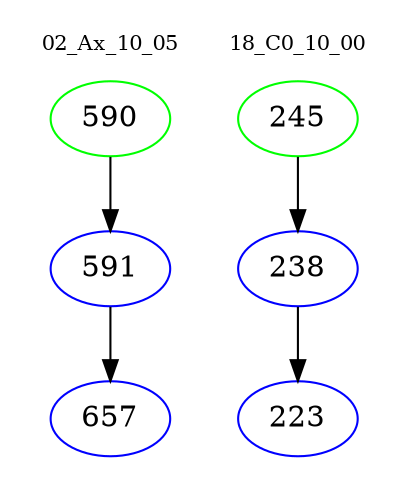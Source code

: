 digraph{
subgraph cluster_0 {
color = white
label = "02_Ax_10_05";
fontsize=10;
T0_590 [label="590", color="green"]
T0_590 -> T0_591 [color="black"]
T0_591 [label="591", color="blue"]
T0_591 -> T0_657 [color="black"]
T0_657 [label="657", color="blue"]
}
subgraph cluster_1 {
color = white
label = "18_C0_10_00";
fontsize=10;
T1_245 [label="245", color="green"]
T1_245 -> T1_238 [color="black"]
T1_238 [label="238", color="blue"]
T1_238 -> T1_223 [color="black"]
T1_223 [label="223", color="blue"]
}
}
